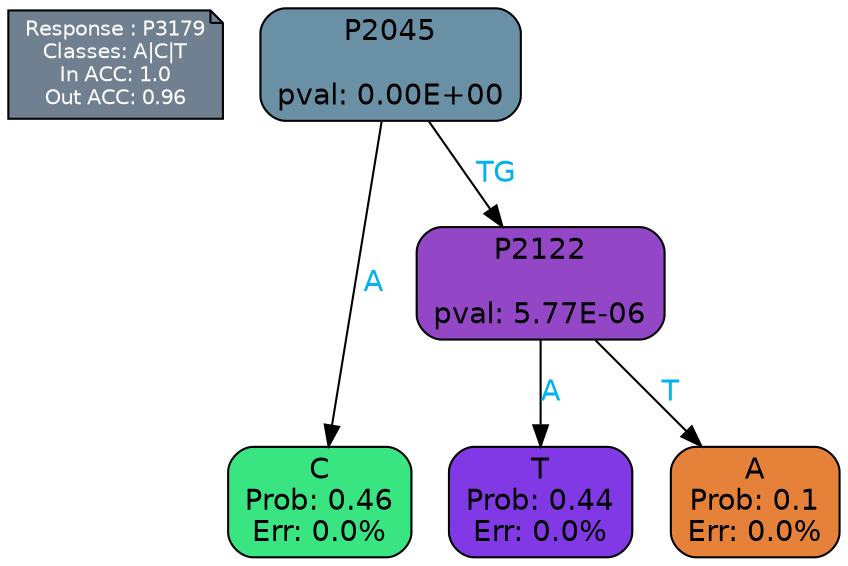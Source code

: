 digraph Tree {
node [shape=box, style="filled, rounded", color="black", fontname=helvetica] ;
graph [ranksep=equally, splines=polylines, bgcolor=transparent, dpi=600] ;
edge [fontname=helvetica] ;
LEGEND [label="Response : P3179
Classes: A|C|T
In ACC: 1.0
Out ACC: 0.96
",shape=note,align=left,style=filled,fillcolor="slategray",fontcolor="white",fontsize=10];1 [label="P2045

pval: 0.00E+00", fillcolor="#6990a5"] ;
2 [label="C
Prob: 0.46
Err: 0.0%", fillcolor="#39e581"] ;
3 [label="P2122

pval: 5.77E-06", fillcolor="#9346c5"] ;
4 [label="T
Prob: 0.44
Err: 0.0%", fillcolor="#8139e5"] ;
5 [label="A
Prob: 0.1
Err: 0.0%", fillcolor="#e58139"] ;
1 -> 2 [label="A",fontcolor=deepskyblue2] ;
1 -> 3 [label="TG",fontcolor=deepskyblue2] ;
3 -> 4 [label="A",fontcolor=deepskyblue2] ;
3 -> 5 [label="T",fontcolor=deepskyblue2] ;
{rank = same; 2;4;5;}{rank = same; LEGEND;1;}}